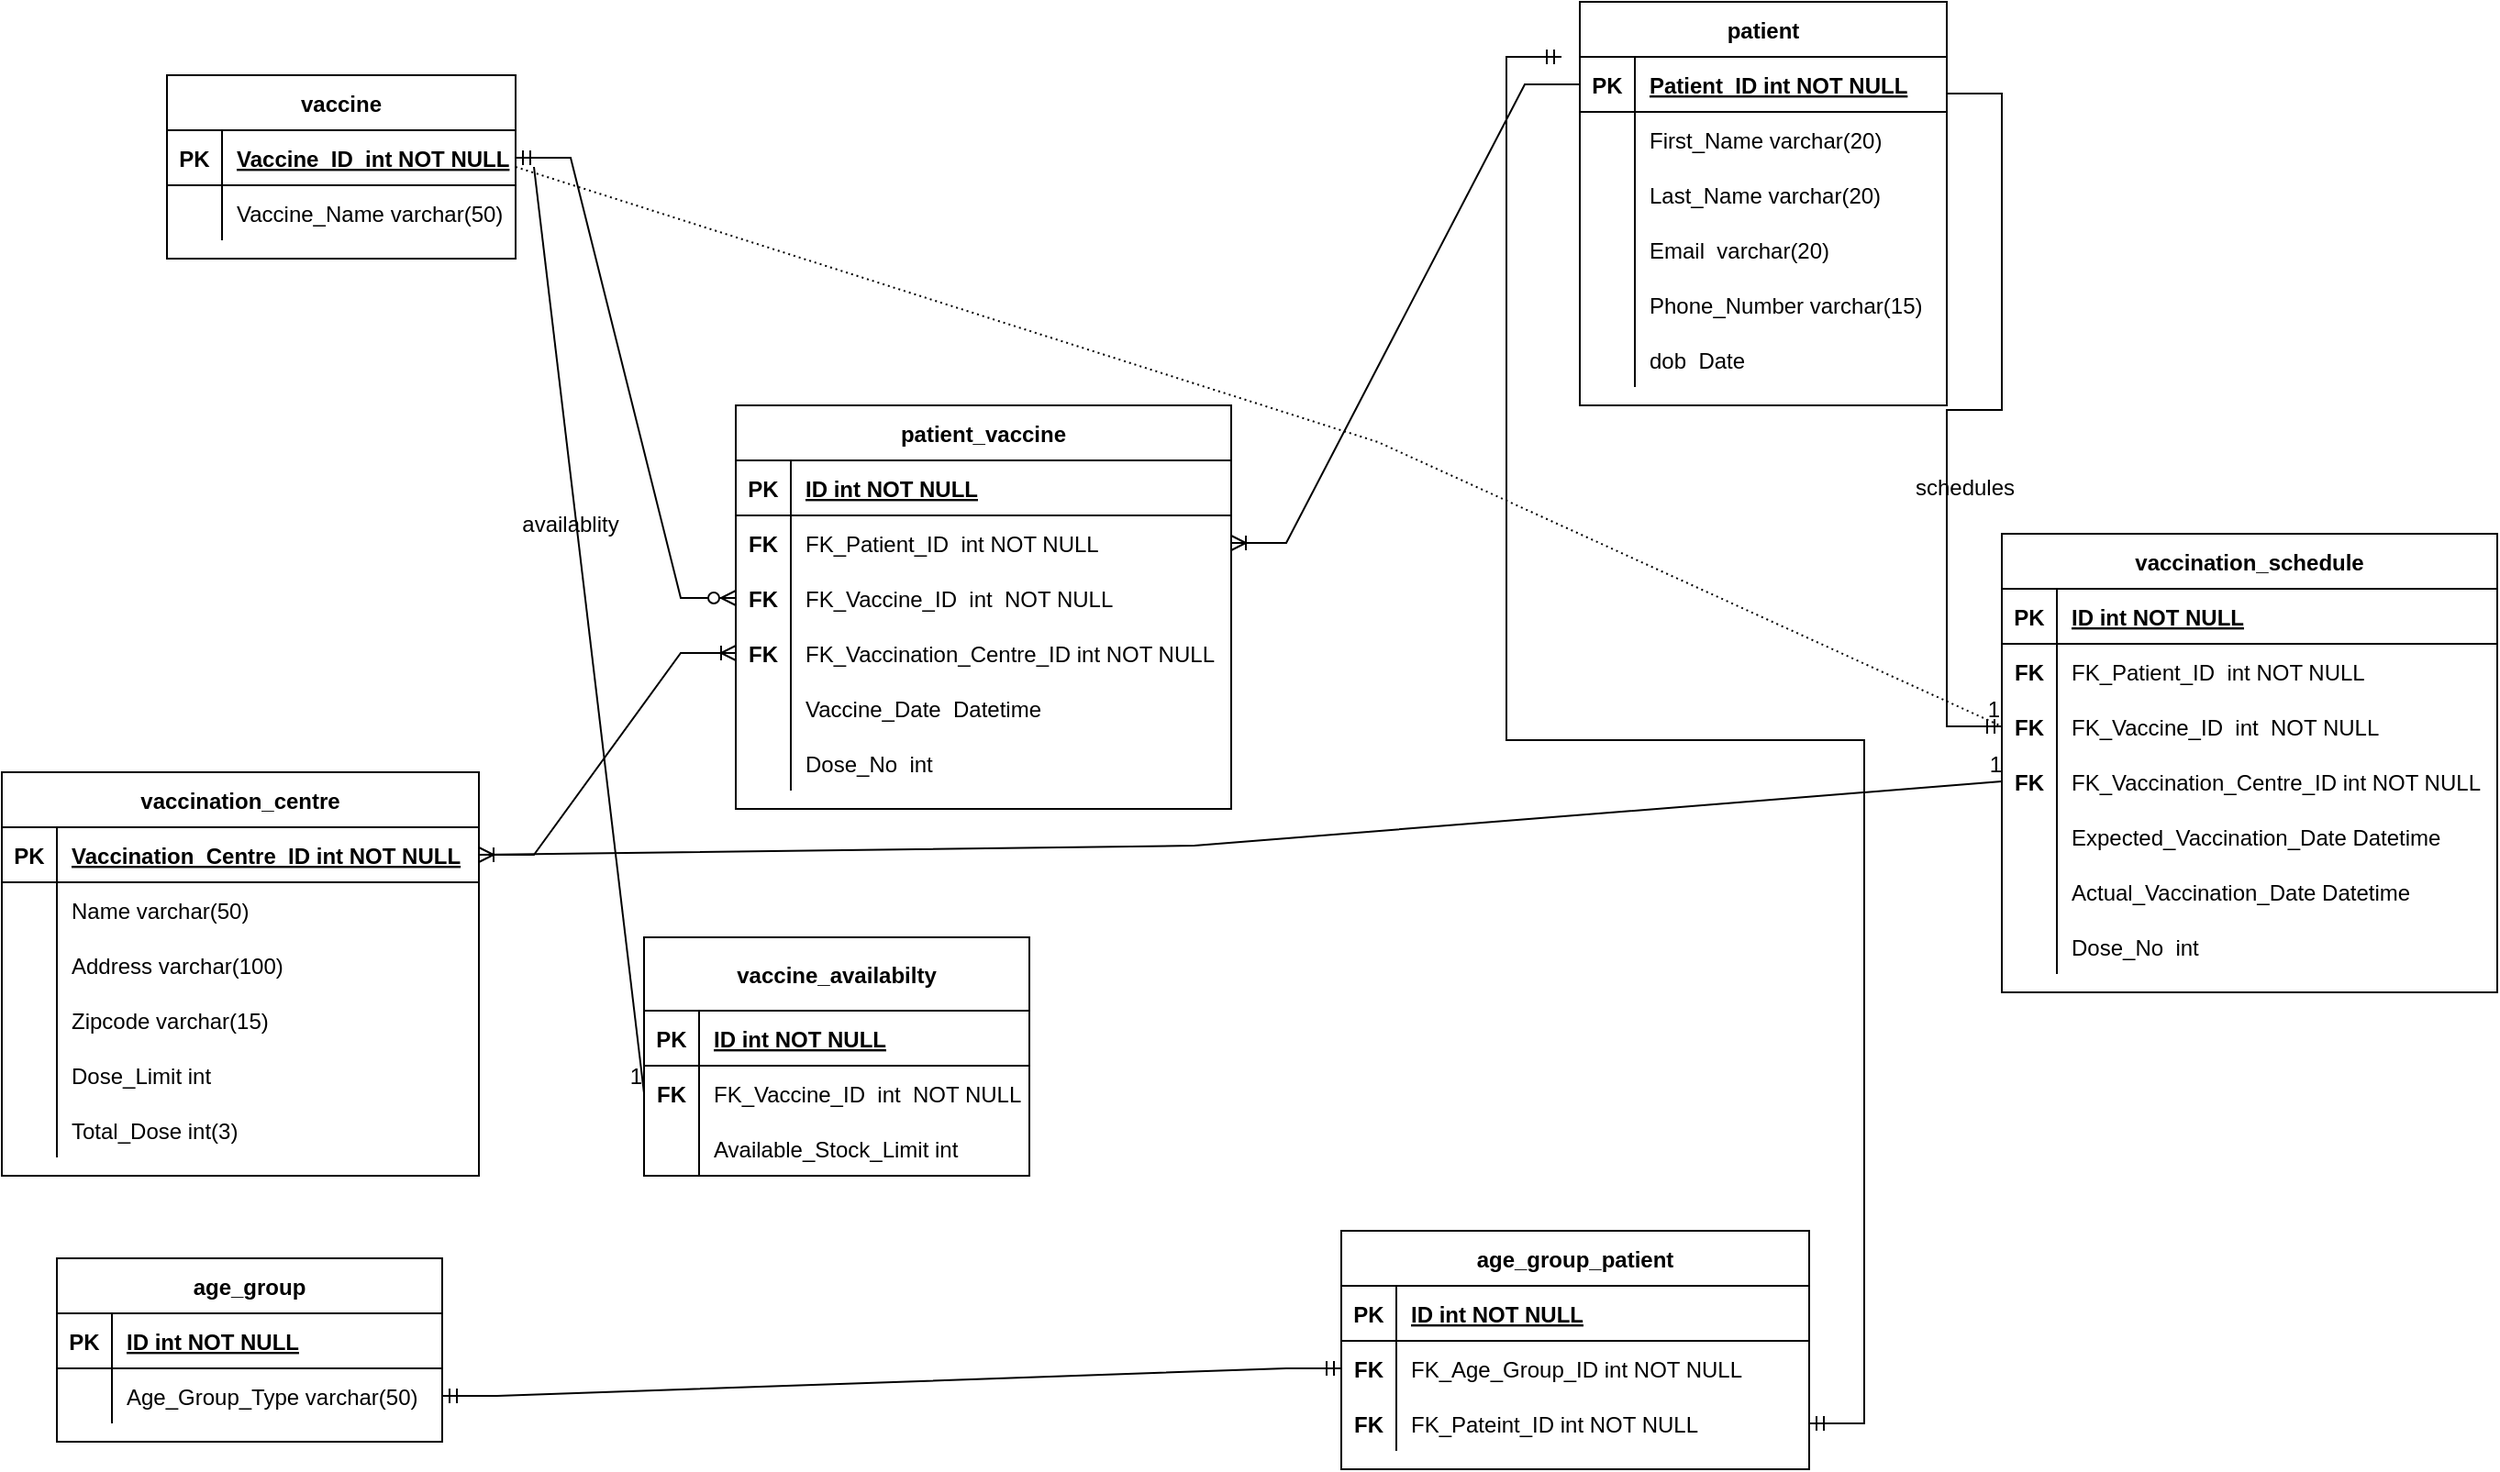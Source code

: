 <mxfile version="20.5.1" type="device"><diagram id="UcqW_hO5rDv-g54D6mHu" name="Page-1"><mxGraphModel dx="1483" dy="781" grid="1" gridSize="10" guides="1" tooltips="1" connect="1" arrows="1" fold="1" page="1" pageScale="1" pageWidth="1169" pageHeight="1654" math="0" shadow="0"><root><mxCell id="0"/><mxCell id="1" parent="0"/><mxCell id="PX5-uzTP2sPcIAyxGzUu-1" value="vaccine" style="shape=table;startSize=30;container=1;collapsible=1;childLayout=tableLayout;fixedRows=1;rowLines=0;fontStyle=1;align=center;resizeLast=1;" parent="1" vertex="1"><mxGeometry x="100" y="40" width="190" height="100" as="geometry"/></mxCell><mxCell id="PX5-uzTP2sPcIAyxGzUu-2" value="" style="shape=tableRow;horizontal=0;startSize=0;swimlaneHead=0;swimlaneBody=0;fillColor=none;collapsible=0;dropTarget=0;points=[[0,0.5],[1,0.5]];portConstraint=eastwest;top=0;left=0;right=0;bottom=1;" parent="PX5-uzTP2sPcIAyxGzUu-1" vertex="1"><mxGeometry y="30" width="190" height="30" as="geometry"/></mxCell><mxCell id="PX5-uzTP2sPcIAyxGzUu-3" value="PK" style="shape=partialRectangle;connectable=0;fillColor=none;top=0;left=0;bottom=0;right=0;fontStyle=1;overflow=hidden;" parent="PX5-uzTP2sPcIAyxGzUu-2" vertex="1"><mxGeometry width="30" height="30" as="geometry"><mxRectangle width="30" height="30" as="alternateBounds"/></mxGeometry></mxCell><mxCell id="PX5-uzTP2sPcIAyxGzUu-4" value="Vaccine_ID  int NOT NULL" style="shape=partialRectangle;connectable=0;fillColor=none;top=0;left=0;bottom=0;right=0;align=left;spacingLeft=6;fontStyle=5;overflow=hidden;" parent="PX5-uzTP2sPcIAyxGzUu-2" vertex="1"><mxGeometry x="30" width="160" height="30" as="geometry"><mxRectangle width="160" height="30" as="alternateBounds"/></mxGeometry></mxCell><mxCell id="PX5-uzTP2sPcIAyxGzUu-5" value="" style="shape=tableRow;horizontal=0;startSize=0;swimlaneHead=0;swimlaneBody=0;fillColor=none;collapsible=0;dropTarget=0;points=[[0,0.5],[1,0.5]];portConstraint=eastwest;top=0;left=0;right=0;bottom=0;" parent="PX5-uzTP2sPcIAyxGzUu-1" vertex="1"><mxGeometry y="60" width="190" height="30" as="geometry"/></mxCell><mxCell id="PX5-uzTP2sPcIAyxGzUu-6" value="" style="shape=partialRectangle;connectable=0;fillColor=none;top=0;left=0;bottom=0;right=0;editable=1;overflow=hidden;" parent="PX5-uzTP2sPcIAyxGzUu-5" vertex="1"><mxGeometry width="30" height="30" as="geometry"><mxRectangle width="30" height="30" as="alternateBounds"/></mxGeometry></mxCell><mxCell id="PX5-uzTP2sPcIAyxGzUu-7" value="Vaccine_Name varchar(50)" style="shape=partialRectangle;connectable=0;fillColor=none;top=0;left=0;bottom=0;right=0;align=left;spacingLeft=6;overflow=hidden;" parent="PX5-uzTP2sPcIAyxGzUu-5" vertex="1"><mxGeometry x="30" width="160" height="30" as="geometry"><mxRectangle width="160" height="30" as="alternateBounds"/></mxGeometry></mxCell><mxCell id="PX5-uzTP2sPcIAyxGzUu-14" value="patient" style="shape=table;startSize=30;container=1;collapsible=1;childLayout=tableLayout;fixedRows=1;rowLines=0;fontStyle=1;align=center;resizeLast=1;" parent="1" vertex="1"><mxGeometry x="870" width="200" height="220" as="geometry"/></mxCell><mxCell id="PX5-uzTP2sPcIAyxGzUu-15" value="" style="shape=tableRow;horizontal=0;startSize=0;swimlaneHead=0;swimlaneBody=0;fillColor=none;collapsible=0;dropTarget=0;points=[[0,0.5],[1,0.5]];portConstraint=eastwest;top=0;left=0;right=0;bottom=1;" parent="PX5-uzTP2sPcIAyxGzUu-14" vertex="1"><mxGeometry y="30" width="200" height="30" as="geometry"/></mxCell><mxCell id="PX5-uzTP2sPcIAyxGzUu-16" value="PK" style="shape=partialRectangle;connectable=0;fillColor=none;top=0;left=0;bottom=0;right=0;fontStyle=1;overflow=hidden;" parent="PX5-uzTP2sPcIAyxGzUu-15" vertex="1"><mxGeometry width="30" height="30" as="geometry"><mxRectangle width="30" height="30" as="alternateBounds"/></mxGeometry></mxCell><mxCell id="PX5-uzTP2sPcIAyxGzUu-17" value="Patient_ID int NOT NULL" style="shape=partialRectangle;connectable=0;fillColor=none;top=0;left=0;bottom=0;right=0;align=left;spacingLeft=6;fontStyle=5;overflow=hidden;" parent="PX5-uzTP2sPcIAyxGzUu-15" vertex="1"><mxGeometry x="30" width="170" height="30" as="geometry"><mxRectangle width="170" height="30" as="alternateBounds"/></mxGeometry></mxCell><mxCell id="PX5-uzTP2sPcIAyxGzUu-18" value="" style="shape=tableRow;horizontal=0;startSize=0;swimlaneHead=0;swimlaneBody=0;fillColor=none;collapsible=0;dropTarget=0;points=[[0,0.5],[1,0.5]];portConstraint=eastwest;top=0;left=0;right=0;bottom=0;" parent="PX5-uzTP2sPcIAyxGzUu-14" vertex="1"><mxGeometry y="60" width="200" height="30" as="geometry"/></mxCell><mxCell id="PX5-uzTP2sPcIAyxGzUu-19" value="" style="shape=partialRectangle;connectable=0;fillColor=none;top=0;left=0;bottom=0;right=0;editable=1;overflow=hidden;" parent="PX5-uzTP2sPcIAyxGzUu-18" vertex="1"><mxGeometry width="30" height="30" as="geometry"><mxRectangle width="30" height="30" as="alternateBounds"/></mxGeometry></mxCell><mxCell id="PX5-uzTP2sPcIAyxGzUu-20" value="First_Name varchar(20)" style="shape=partialRectangle;connectable=0;fillColor=none;top=0;left=0;bottom=0;right=0;align=left;spacingLeft=6;overflow=hidden;" parent="PX5-uzTP2sPcIAyxGzUu-18" vertex="1"><mxGeometry x="30" width="170" height="30" as="geometry"><mxRectangle width="170" height="30" as="alternateBounds"/></mxGeometry></mxCell><mxCell id="PX5-uzTP2sPcIAyxGzUu-21" value="" style="shape=tableRow;horizontal=0;startSize=0;swimlaneHead=0;swimlaneBody=0;fillColor=none;collapsible=0;dropTarget=0;points=[[0,0.5],[1,0.5]];portConstraint=eastwest;top=0;left=0;right=0;bottom=0;" parent="PX5-uzTP2sPcIAyxGzUu-14" vertex="1"><mxGeometry y="90" width="200" height="30" as="geometry"/></mxCell><mxCell id="PX5-uzTP2sPcIAyxGzUu-22" value="" style="shape=partialRectangle;connectable=0;fillColor=none;top=0;left=0;bottom=0;right=0;editable=1;overflow=hidden;" parent="PX5-uzTP2sPcIAyxGzUu-21" vertex="1"><mxGeometry width="30" height="30" as="geometry"><mxRectangle width="30" height="30" as="alternateBounds"/></mxGeometry></mxCell><mxCell id="PX5-uzTP2sPcIAyxGzUu-23" value="Last_Name varchar(20)" style="shape=partialRectangle;connectable=0;fillColor=none;top=0;left=0;bottom=0;right=0;align=left;spacingLeft=6;overflow=hidden;" parent="PX5-uzTP2sPcIAyxGzUu-21" vertex="1"><mxGeometry x="30" width="170" height="30" as="geometry"><mxRectangle width="170" height="30" as="alternateBounds"/></mxGeometry></mxCell><mxCell id="PX5-uzTP2sPcIAyxGzUu-24" value="" style="shape=tableRow;horizontal=0;startSize=0;swimlaneHead=0;swimlaneBody=0;fillColor=none;collapsible=0;dropTarget=0;points=[[0,0.5],[1,0.5]];portConstraint=eastwest;top=0;left=0;right=0;bottom=0;" parent="PX5-uzTP2sPcIAyxGzUu-14" vertex="1"><mxGeometry y="120" width="200" height="30" as="geometry"/></mxCell><mxCell id="PX5-uzTP2sPcIAyxGzUu-25" value="" style="shape=partialRectangle;connectable=0;fillColor=none;top=0;left=0;bottom=0;right=0;editable=1;overflow=hidden;" parent="PX5-uzTP2sPcIAyxGzUu-24" vertex="1"><mxGeometry width="30" height="30" as="geometry"><mxRectangle width="30" height="30" as="alternateBounds"/></mxGeometry></mxCell><mxCell id="PX5-uzTP2sPcIAyxGzUu-26" value="Email  varchar(20)" style="shape=partialRectangle;connectable=0;fillColor=none;top=0;left=0;bottom=0;right=0;align=left;spacingLeft=6;overflow=hidden;" parent="PX5-uzTP2sPcIAyxGzUu-24" vertex="1"><mxGeometry x="30" width="170" height="30" as="geometry"><mxRectangle width="170" height="30" as="alternateBounds"/></mxGeometry></mxCell><mxCell id="PX5-uzTP2sPcIAyxGzUu-30" style="shape=tableRow;horizontal=0;startSize=0;swimlaneHead=0;swimlaneBody=0;fillColor=none;collapsible=0;dropTarget=0;points=[[0,0.5],[1,0.5]];portConstraint=eastwest;top=0;left=0;right=0;bottom=0;" parent="PX5-uzTP2sPcIAyxGzUu-14" vertex="1"><mxGeometry y="150" width="200" height="30" as="geometry"/></mxCell><mxCell id="PX5-uzTP2sPcIAyxGzUu-31" style="shape=partialRectangle;connectable=0;fillColor=none;top=0;left=0;bottom=0;right=0;editable=1;overflow=hidden;" parent="PX5-uzTP2sPcIAyxGzUu-30" vertex="1"><mxGeometry width="30" height="30" as="geometry"><mxRectangle width="30" height="30" as="alternateBounds"/></mxGeometry></mxCell><mxCell id="PX5-uzTP2sPcIAyxGzUu-32" value="Phone_Number varchar(15)" style="shape=partialRectangle;connectable=0;fillColor=none;top=0;left=0;bottom=0;right=0;align=left;spacingLeft=6;overflow=hidden;" parent="PX5-uzTP2sPcIAyxGzUu-30" vertex="1"><mxGeometry x="30" width="170" height="30" as="geometry"><mxRectangle width="170" height="30" as="alternateBounds"/></mxGeometry></mxCell><mxCell id="PX5-uzTP2sPcIAyxGzUu-27" style="shape=tableRow;horizontal=0;startSize=0;swimlaneHead=0;swimlaneBody=0;fillColor=none;collapsible=0;dropTarget=0;points=[[0,0.5],[1,0.5]];portConstraint=eastwest;top=0;left=0;right=0;bottom=0;" parent="PX5-uzTP2sPcIAyxGzUu-14" vertex="1"><mxGeometry y="180" width="200" height="30" as="geometry"/></mxCell><mxCell id="PX5-uzTP2sPcIAyxGzUu-28" style="shape=partialRectangle;connectable=0;fillColor=none;top=0;left=0;bottom=0;right=0;editable=1;overflow=hidden;" parent="PX5-uzTP2sPcIAyxGzUu-27" vertex="1"><mxGeometry width="30" height="30" as="geometry"><mxRectangle width="30" height="30" as="alternateBounds"/></mxGeometry></mxCell><mxCell id="PX5-uzTP2sPcIAyxGzUu-29" value="dob  Date" style="shape=partialRectangle;connectable=0;fillColor=none;top=0;left=0;bottom=0;right=0;align=left;spacingLeft=6;overflow=hidden;" parent="PX5-uzTP2sPcIAyxGzUu-27" vertex="1"><mxGeometry x="30" width="170" height="30" as="geometry"><mxRectangle width="170" height="30" as="alternateBounds"/></mxGeometry></mxCell><mxCell id="PX5-uzTP2sPcIAyxGzUu-33" value="patient_vaccine" style="shape=table;startSize=30;container=1;collapsible=1;childLayout=tableLayout;fixedRows=1;rowLines=0;fontStyle=1;align=center;resizeLast=1;" parent="1" vertex="1"><mxGeometry x="410" y="220" width="270" height="220" as="geometry"/></mxCell><mxCell id="PX5-uzTP2sPcIAyxGzUu-34" value="" style="shape=tableRow;horizontal=0;startSize=0;swimlaneHead=0;swimlaneBody=0;fillColor=none;collapsible=0;dropTarget=0;points=[[0,0.5],[1,0.5]];portConstraint=eastwest;top=0;left=0;right=0;bottom=1;" parent="PX5-uzTP2sPcIAyxGzUu-33" vertex="1"><mxGeometry y="30" width="270" height="30" as="geometry"/></mxCell><mxCell id="PX5-uzTP2sPcIAyxGzUu-35" value="PK" style="shape=partialRectangle;connectable=0;fillColor=none;top=0;left=0;bottom=0;right=0;fontStyle=1;overflow=hidden;" parent="PX5-uzTP2sPcIAyxGzUu-34" vertex="1"><mxGeometry width="30" height="30" as="geometry"><mxRectangle width="30" height="30" as="alternateBounds"/></mxGeometry></mxCell><mxCell id="PX5-uzTP2sPcIAyxGzUu-36" value="ID int NOT NULL" style="shape=partialRectangle;connectable=0;fillColor=none;top=0;left=0;bottom=0;right=0;align=left;spacingLeft=6;fontStyle=5;overflow=hidden;" parent="PX5-uzTP2sPcIAyxGzUu-34" vertex="1"><mxGeometry x="30" width="240" height="30" as="geometry"><mxRectangle width="240" height="30" as="alternateBounds"/></mxGeometry></mxCell><mxCell id="PX5-uzTP2sPcIAyxGzUu-37" value="" style="shape=tableRow;horizontal=0;startSize=0;swimlaneHead=0;swimlaneBody=0;fillColor=none;collapsible=0;dropTarget=0;points=[[0,0.5],[1,0.5]];portConstraint=eastwest;top=0;left=0;right=0;bottom=0;" parent="PX5-uzTP2sPcIAyxGzUu-33" vertex="1"><mxGeometry y="60" width="270" height="30" as="geometry"/></mxCell><mxCell id="PX5-uzTP2sPcIAyxGzUu-38" value="FK" style="shape=partialRectangle;connectable=0;fillColor=none;top=0;left=0;bottom=0;right=0;editable=1;overflow=hidden;fontStyle=1" parent="PX5-uzTP2sPcIAyxGzUu-37" vertex="1"><mxGeometry width="30" height="30" as="geometry"><mxRectangle width="30" height="30" as="alternateBounds"/></mxGeometry></mxCell><mxCell id="PX5-uzTP2sPcIAyxGzUu-39" value="FK_Patient_ID  int NOT NULL" style="shape=partialRectangle;connectable=0;fillColor=none;top=0;left=0;bottom=0;right=0;align=left;spacingLeft=6;overflow=hidden;" parent="PX5-uzTP2sPcIAyxGzUu-37" vertex="1"><mxGeometry x="30" width="240" height="30" as="geometry"><mxRectangle width="240" height="30" as="alternateBounds"/></mxGeometry></mxCell><mxCell id="PX5-uzTP2sPcIAyxGzUu-40" value="" style="shape=tableRow;horizontal=0;startSize=0;swimlaneHead=0;swimlaneBody=0;fillColor=none;collapsible=0;dropTarget=0;points=[[0,0.5],[1,0.5]];portConstraint=eastwest;top=0;left=0;right=0;bottom=0;" parent="PX5-uzTP2sPcIAyxGzUu-33" vertex="1"><mxGeometry y="90" width="270" height="30" as="geometry"/></mxCell><mxCell id="PX5-uzTP2sPcIAyxGzUu-41" value="FK" style="shape=partialRectangle;connectable=0;fillColor=none;top=0;left=0;bottom=0;right=0;editable=1;overflow=hidden;fontStyle=1" parent="PX5-uzTP2sPcIAyxGzUu-40" vertex="1"><mxGeometry width="30" height="30" as="geometry"><mxRectangle width="30" height="30" as="alternateBounds"/></mxGeometry></mxCell><mxCell id="PX5-uzTP2sPcIAyxGzUu-42" value="FK_Vaccine_ID  int  NOT NULL" style="shape=partialRectangle;connectable=0;fillColor=none;top=0;left=0;bottom=0;right=0;align=left;spacingLeft=6;overflow=hidden;" parent="PX5-uzTP2sPcIAyxGzUu-40" vertex="1"><mxGeometry x="30" width="240" height="30" as="geometry"><mxRectangle width="240" height="30" as="alternateBounds"/></mxGeometry></mxCell><mxCell id="PX5-uzTP2sPcIAyxGzUu-46" style="shape=tableRow;horizontal=0;startSize=0;swimlaneHead=0;swimlaneBody=0;fillColor=none;collapsible=0;dropTarget=0;points=[[0,0.5],[1,0.5]];portConstraint=eastwest;top=0;left=0;right=0;bottom=0;" parent="PX5-uzTP2sPcIAyxGzUu-33" vertex="1"><mxGeometry y="120" width="270" height="30" as="geometry"/></mxCell><mxCell id="PX5-uzTP2sPcIAyxGzUu-47" value="FK" style="shape=partialRectangle;connectable=0;fillColor=none;top=0;left=0;bottom=0;right=0;editable=1;overflow=hidden;fontStyle=1" parent="PX5-uzTP2sPcIAyxGzUu-46" vertex="1"><mxGeometry width="30" height="30" as="geometry"><mxRectangle width="30" height="30" as="alternateBounds"/></mxGeometry></mxCell><mxCell id="PX5-uzTP2sPcIAyxGzUu-48" value="FK_Vaccination_Centre_ID int NOT NULL" style="shape=partialRectangle;connectable=0;fillColor=none;top=0;left=0;bottom=0;right=0;align=left;spacingLeft=6;overflow=hidden;" parent="PX5-uzTP2sPcIAyxGzUu-46" vertex="1"><mxGeometry x="30" width="240" height="30" as="geometry"><mxRectangle width="240" height="30" as="alternateBounds"/></mxGeometry></mxCell><mxCell id="PX5-uzTP2sPcIAyxGzUu-43" value="" style="shape=tableRow;horizontal=0;startSize=0;swimlaneHead=0;swimlaneBody=0;fillColor=none;collapsible=0;dropTarget=0;points=[[0,0.5],[1,0.5]];portConstraint=eastwest;top=0;left=0;right=0;bottom=0;" parent="PX5-uzTP2sPcIAyxGzUu-33" vertex="1"><mxGeometry y="150" width="270" height="30" as="geometry"/></mxCell><mxCell id="PX5-uzTP2sPcIAyxGzUu-44" value="" style="shape=partialRectangle;connectable=0;fillColor=none;top=0;left=0;bottom=0;right=0;editable=1;overflow=hidden;" parent="PX5-uzTP2sPcIAyxGzUu-43" vertex="1"><mxGeometry width="30" height="30" as="geometry"><mxRectangle width="30" height="30" as="alternateBounds"/></mxGeometry></mxCell><mxCell id="PX5-uzTP2sPcIAyxGzUu-45" value="Vaccine_Date  Datetime" style="shape=partialRectangle;connectable=0;fillColor=none;top=0;left=0;bottom=0;right=0;align=left;spacingLeft=6;overflow=hidden;" parent="PX5-uzTP2sPcIAyxGzUu-43" vertex="1"><mxGeometry x="30" width="240" height="30" as="geometry"><mxRectangle width="240" height="30" as="alternateBounds"/></mxGeometry></mxCell><mxCell id="PX5-uzTP2sPcIAyxGzUu-49" style="shape=tableRow;horizontal=0;startSize=0;swimlaneHead=0;swimlaneBody=0;fillColor=none;collapsible=0;dropTarget=0;points=[[0,0.5],[1,0.5]];portConstraint=eastwest;top=0;left=0;right=0;bottom=0;" parent="PX5-uzTP2sPcIAyxGzUu-33" vertex="1"><mxGeometry y="180" width="270" height="30" as="geometry"/></mxCell><mxCell id="PX5-uzTP2sPcIAyxGzUu-50" style="shape=partialRectangle;connectable=0;fillColor=none;top=0;left=0;bottom=0;right=0;editable=1;overflow=hidden;" parent="PX5-uzTP2sPcIAyxGzUu-49" vertex="1"><mxGeometry width="30" height="30" as="geometry"><mxRectangle width="30" height="30" as="alternateBounds"/></mxGeometry></mxCell><mxCell id="PX5-uzTP2sPcIAyxGzUu-51" value="Dose_No  int" style="shape=partialRectangle;connectable=0;fillColor=none;top=0;left=0;bottom=0;right=0;align=left;spacingLeft=6;overflow=hidden;" parent="PX5-uzTP2sPcIAyxGzUu-49" vertex="1"><mxGeometry x="30" width="240" height="30" as="geometry"><mxRectangle width="240" height="30" as="alternateBounds"/></mxGeometry></mxCell><mxCell id="PX5-uzTP2sPcIAyxGzUu-52" value="vaccination_schedule" style="shape=table;startSize=30;container=1;collapsible=1;childLayout=tableLayout;fixedRows=1;rowLines=0;fontStyle=1;align=center;resizeLast=1;" parent="1" vertex="1"><mxGeometry x="1100" y="290" width="270" height="250" as="geometry"/></mxCell><mxCell id="PX5-uzTP2sPcIAyxGzUu-53" value="" style="shape=tableRow;horizontal=0;startSize=0;swimlaneHead=0;swimlaneBody=0;fillColor=none;collapsible=0;dropTarget=0;points=[[0,0.5],[1,0.5]];portConstraint=eastwest;top=0;left=0;right=0;bottom=1;" parent="PX5-uzTP2sPcIAyxGzUu-52" vertex="1"><mxGeometry y="30" width="270" height="30" as="geometry"/></mxCell><mxCell id="PX5-uzTP2sPcIAyxGzUu-54" value="PK" style="shape=partialRectangle;connectable=0;fillColor=none;top=0;left=0;bottom=0;right=0;fontStyle=1;overflow=hidden;" parent="PX5-uzTP2sPcIAyxGzUu-53" vertex="1"><mxGeometry width="30" height="30" as="geometry"><mxRectangle width="30" height="30" as="alternateBounds"/></mxGeometry></mxCell><mxCell id="PX5-uzTP2sPcIAyxGzUu-55" value="ID int NOT NULL" style="shape=partialRectangle;connectable=0;fillColor=none;top=0;left=0;bottom=0;right=0;align=left;spacingLeft=6;fontStyle=5;overflow=hidden;" parent="PX5-uzTP2sPcIAyxGzUu-53" vertex="1"><mxGeometry x="30" width="240" height="30" as="geometry"><mxRectangle width="240" height="30" as="alternateBounds"/></mxGeometry></mxCell><mxCell id="PX5-uzTP2sPcIAyxGzUu-56" value="" style="shape=tableRow;horizontal=0;startSize=0;swimlaneHead=0;swimlaneBody=0;fillColor=none;collapsible=0;dropTarget=0;points=[[0,0.5],[1,0.5]];portConstraint=eastwest;top=0;left=0;right=0;bottom=0;" parent="PX5-uzTP2sPcIAyxGzUu-52" vertex="1"><mxGeometry y="60" width="270" height="30" as="geometry"/></mxCell><mxCell id="PX5-uzTP2sPcIAyxGzUu-57" value="FK" style="shape=partialRectangle;connectable=0;fillColor=none;top=0;left=0;bottom=0;right=0;editable=1;overflow=hidden;fontStyle=1" parent="PX5-uzTP2sPcIAyxGzUu-56" vertex="1"><mxGeometry width="30" height="30" as="geometry"><mxRectangle width="30" height="30" as="alternateBounds"/></mxGeometry></mxCell><mxCell id="PX5-uzTP2sPcIAyxGzUu-58" value="FK_Patient_ID  int NOT NULL" style="shape=partialRectangle;connectable=0;fillColor=none;top=0;left=0;bottom=0;right=0;align=left;spacingLeft=6;overflow=hidden;" parent="PX5-uzTP2sPcIAyxGzUu-56" vertex="1"><mxGeometry x="30" width="240" height="30" as="geometry"><mxRectangle width="240" height="30" as="alternateBounds"/></mxGeometry></mxCell><mxCell id="PX5-uzTP2sPcIAyxGzUu-59" value="" style="shape=tableRow;horizontal=0;startSize=0;swimlaneHead=0;swimlaneBody=0;fillColor=none;collapsible=0;dropTarget=0;points=[[0,0.5],[1,0.5]];portConstraint=eastwest;top=0;left=0;right=0;bottom=0;" parent="PX5-uzTP2sPcIAyxGzUu-52" vertex="1"><mxGeometry y="90" width="270" height="30" as="geometry"/></mxCell><mxCell id="PX5-uzTP2sPcIAyxGzUu-60" value="FK" style="shape=partialRectangle;connectable=0;fillColor=none;top=0;left=0;bottom=0;right=0;editable=1;overflow=hidden;fontStyle=1" parent="PX5-uzTP2sPcIAyxGzUu-59" vertex="1"><mxGeometry width="30" height="30" as="geometry"><mxRectangle width="30" height="30" as="alternateBounds"/></mxGeometry></mxCell><mxCell id="PX5-uzTP2sPcIAyxGzUu-61" value="FK_Vaccine_ID  int  NOT NULL" style="shape=partialRectangle;connectable=0;fillColor=none;top=0;left=0;bottom=0;right=0;align=left;spacingLeft=6;overflow=hidden;" parent="PX5-uzTP2sPcIAyxGzUu-59" vertex="1"><mxGeometry x="30" width="240" height="30" as="geometry"><mxRectangle width="240" height="30" as="alternateBounds"/></mxGeometry></mxCell><mxCell id="PX5-uzTP2sPcIAyxGzUu-71" style="shape=tableRow;horizontal=0;startSize=0;swimlaneHead=0;swimlaneBody=0;fillColor=none;collapsible=0;dropTarget=0;points=[[0,0.5],[1,0.5]];portConstraint=eastwest;top=0;left=0;right=0;bottom=0;" parent="PX5-uzTP2sPcIAyxGzUu-52" vertex="1"><mxGeometry y="120" width="270" height="30" as="geometry"/></mxCell><mxCell id="PX5-uzTP2sPcIAyxGzUu-72" value="FK" style="shape=partialRectangle;connectable=0;fillColor=none;top=0;left=0;bottom=0;right=0;editable=1;overflow=hidden;fontStyle=1" parent="PX5-uzTP2sPcIAyxGzUu-71" vertex="1"><mxGeometry width="30" height="30" as="geometry"><mxRectangle width="30" height="30" as="alternateBounds"/></mxGeometry></mxCell><mxCell id="PX5-uzTP2sPcIAyxGzUu-73" value="FK_Vaccination_Centre_ID int NOT NULL" style="shape=partialRectangle;connectable=0;fillColor=none;top=0;left=0;bottom=0;right=0;align=left;spacingLeft=6;overflow=hidden;" parent="PX5-uzTP2sPcIAyxGzUu-71" vertex="1"><mxGeometry x="30" width="240" height="30" as="geometry"><mxRectangle width="240" height="30" as="alternateBounds"/></mxGeometry></mxCell><mxCell id="PX5-uzTP2sPcIAyxGzUu-62" value="" style="shape=tableRow;horizontal=0;startSize=0;swimlaneHead=0;swimlaneBody=0;fillColor=none;collapsible=0;dropTarget=0;points=[[0,0.5],[1,0.5]];portConstraint=eastwest;top=0;left=0;right=0;bottom=0;" parent="PX5-uzTP2sPcIAyxGzUu-52" vertex="1"><mxGeometry y="150" width="270" height="30" as="geometry"/></mxCell><mxCell id="PX5-uzTP2sPcIAyxGzUu-63" value="" style="shape=partialRectangle;connectable=0;fillColor=none;top=0;left=0;bottom=0;right=0;editable=1;overflow=hidden;" parent="PX5-uzTP2sPcIAyxGzUu-62" vertex="1"><mxGeometry width="30" height="30" as="geometry"><mxRectangle width="30" height="30" as="alternateBounds"/></mxGeometry></mxCell><mxCell id="PX5-uzTP2sPcIAyxGzUu-64" value="Expected_Vaccination_Date Datetime" style="shape=partialRectangle;connectable=0;fillColor=none;top=0;left=0;bottom=0;right=0;align=left;spacingLeft=6;overflow=hidden;" parent="PX5-uzTP2sPcIAyxGzUu-62" vertex="1"><mxGeometry x="30" width="240" height="30" as="geometry"><mxRectangle width="240" height="30" as="alternateBounds"/></mxGeometry></mxCell><mxCell id="PX5-uzTP2sPcIAyxGzUu-65" style="shape=tableRow;horizontal=0;startSize=0;swimlaneHead=0;swimlaneBody=0;fillColor=none;collapsible=0;dropTarget=0;points=[[0,0.5],[1,0.5]];portConstraint=eastwest;top=0;left=0;right=0;bottom=0;" parent="PX5-uzTP2sPcIAyxGzUu-52" vertex="1"><mxGeometry y="180" width="270" height="30" as="geometry"/></mxCell><mxCell id="PX5-uzTP2sPcIAyxGzUu-66" style="shape=partialRectangle;connectable=0;fillColor=none;top=0;left=0;bottom=0;right=0;editable=1;overflow=hidden;" parent="PX5-uzTP2sPcIAyxGzUu-65" vertex="1"><mxGeometry width="30" height="30" as="geometry"><mxRectangle width="30" height="30" as="alternateBounds"/></mxGeometry></mxCell><mxCell id="PX5-uzTP2sPcIAyxGzUu-67" value="Actual_Vaccination_Date Datetime" style="shape=partialRectangle;connectable=0;fillColor=none;top=0;left=0;bottom=0;right=0;align=left;spacingLeft=6;overflow=hidden;" parent="PX5-uzTP2sPcIAyxGzUu-65" vertex="1"><mxGeometry x="30" width="240" height="30" as="geometry"><mxRectangle width="240" height="30" as="alternateBounds"/></mxGeometry></mxCell><mxCell id="PX5-uzTP2sPcIAyxGzUu-68" style="shape=tableRow;horizontal=0;startSize=0;swimlaneHead=0;swimlaneBody=0;fillColor=none;collapsible=0;dropTarget=0;points=[[0,0.5],[1,0.5]];portConstraint=eastwest;top=0;left=0;right=0;bottom=0;" parent="PX5-uzTP2sPcIAyxGzUu-52" vertex="1"><mxGeometry y="210" width="270" height="30" as="geometry"/></mxCell><mxCell id="PX5-uzTP2sPcIAyxGzUu-69" style="shape=partialRectangle;connectable=0;fillColor=none;top=0;left=0;bottom=0;right=0;editable=1;overflow=hidden;" parent="PX5-uzTP2sPcIAyxGzUu-68" vertex="1"><mxGeometry width="30" height="30" as="geometry"><mxRectangle width="30" height="30" as="alternateBounds"/></mxGeometry></mxCell><mxCell id="PX5-uzTP2sPcIAyxGzUu-70" value="Dose_No  int" style="shape=partialRectangle;connectable=0;fillColor=none;top=0;left=0;bottom=0;right=0;align=left;spacingLeft=6;overflow=hidden;" parent="PX5-uzTP2sPcIAyxGzUu-68" vertex="1"><mxGeometry x="30" width="240" height="30" as="geometry"><mxRectangle width="240" height="30" as="alternateBounds"/></mxGeometry></mxCell><mxCell id="PX5-uzTP2sPcIAyxGzUu-74" value="vaccination_centre" style="shape=table;startSize=30;container=1;collapsible=1;childLayout=tableLayout;fixedRows=1;rowLines=0;fontStyle=1;align=center;resizeLast=1;" parent="1" vertex="1"><mxGeometry x="10" y="420" width="260" height="220" as="geometry"/></mxCell><mxCell id="PX5-uzTP2sPcIAyxGzUu-75" value="" style="shape=tableRow;horizontal=0;startSize=0;swimlaneHead=0;swimlaneBody=0;fillColor=none;collapsible=0;dropTarget=0;points=[[0,0.5],[1,0.5]];portConstraint=eastwest;top=0;left=0;right=0;bottom=1;" parent="PX5-uzTP2sPcIAyxGzUu-74" vertex="1"><mxGeometry y="30" width="260" height="30" as="geometry"/></mxCell><mxCell id="PX5-uzTP2sPcIAyxGzUu-76" value="PK" style="shape=partialRectangle;connectable=0;fillColor=none;top=0;left=0;bottom=0;right=0;fontStyle=1;overflow=hidden;" parent="PX5-uzTP2sPcIAyxGzUu-75" vertex="1"><mxGeometry width="30" height="30" as="geometry"><mxRectangle width="30" height="30" as="alternateBounds"/></mxGeometry></mxCell><mxCell id="PX5-uzTP2sPcIAyxGzUu-77" value="Vaccination_Centre_ID int NOT NULL" style="shape=partialRectangle;connectable=0;fillColor=none;top=0;left=0;bottom=0;right=0;align=left;spacingLeft=6;fontStyle=5;overflow=hidden;" parent="PX5-uzTP2sPcIAyxGzUu-75" vertex="1"><mxGeometry x="30" width="230" height="30" as="geometry"><mxRectangle width="230" height="30" as="alternateBounds"/></mxGeometry></mxCell><mxCell id="PX5-uzTP2sPcIAyxGzUu-78" value="" style="shape=tableRow;horizontal=0;startSize=0;swimlaneHead=0;swimlaneBody=0;fillColor=none;collapsible=0;dropTarget=0;points=[[0,0.5],[1,0.5]];portConstraint=eastwest;top=0;left=0;right=0;bottom=0;" parent="PX5-uzTP2sPcIAyxGzUu-74" vertex="1"><mxGeometry y="60" width="260" height="30" as="geometry"/></mxCell><mxCell id="PX5-uzTP2sPcIAyxGzUu-79" value="" style="shape=partialRectangle;connectable=0;fillColor=none;top=0;left=0;bottom=0;right=0;editable=1;overflow=hidden;" parent="PX5-uzTP2sPcIAyxGzUu-78" vertex="1"><mxGeometry width="30" height="30" as="geometry"><mxRectangle width="30" height="30" as="alternateBounds"/></mxGeometry></mxCell><mxCell id="PX5-uzTP2sPcIAyxGzUu-80" value="Name varchar(50)" style="shape=partialRectangle;connectable=0;fillColor=none;top=0;left=0;bottom=0;right=0;align=left;spacingLeft=6;overflow=hidden;" parent="PX5-uzTP2sPcIAyxGzUu-78" vertex="1"><mxGeometry x="30" width="230" height="30" as="geometry"><mxRectangle width="230" height="30" as="alternateBounds"/></mxGeometry></mxCell><mxCell id="PX5-uzTP2sPcIAyxGzUu-81" value="" style="shape=tableRow;horizontal=0;startSize=0;swimlaneHead=0;swimlaneBody=0;fillColor=none;collapsible=0;dropTarget=0;points=[[0,0.5],[1,0.5]];portConstraint=eastwest;top=0;left=0;right=0;bottom=0;" parent="PX5-uzTP2sPcIAyxGzUu-74" vertex="1"><mxGeometry y="90" width="260" height="30" as="geometry"/></mxCell><mxCell id="PX5-uzTP2sPcIAyxGzUu-82" value="" style="shape=partialRectangle;connectable=0;fillColor=none;top=0;left=0;bottom=0;right=0;editable=1;overflow=hidden;" parent="PX5-uzTP2sPcIAyxGzUu-81" vertex="1"><mxGeometry width="30" height="30" as="geometry"><mxRectangle width="30" height="30" as="alternateBounds"/></mxGeometry></mxCell><mxCell id="PX5-uzTP2sPcIAyxGzUu-83" value="Address varchar(100)" style="shape=partialRectangle;connectable=0;fillColor=none;top=0;left=0;bottom=0;right=0;align=left;spacingLeft=6;overflow=hidden;" parent="PX5-uzTP2sPcIAyxGzUu-81" vertex="1"><mxGeometry x="30" width="230" height="30" as="geometry"><mxRectangle width="230" height="30" as="alternateBounds"/></mxGeometry></mxCell><mxCell id="PX5-uzTP2sPcIAyxGzUu-84" value="" style="shape=tableRow;horizontal=0;startSize=0;swimlaneHead=0;swimlaneBody=0;fillColor=none;collapsible=0;dropTarget=0;points=[[0,0.5],[1,0.5]];portConstraint=eastwest;top=0;left=0;right=0;bottom=0;" parent="PX5-uzTP2sPcIAyxGzUu-74" vertex="1"><mxGeometry y="120" width="260" height="30" as="geometry"/></mxCell><mxCell id="PX5-uzTP2sPcIAyxGzUu-85" value="" style="shape=partialRectangle;connectable=0;fillColor=none;top=0;left=0;bottom=0;right=0;editable=1;overflow=hidden;" parent="PX5-uzTP2sPcIAyxGzUu-84" vertex="1"><mxGeometry width="30" height="30" as="geometry"><mxRectangle width="30" height="30" as="alternateBounds"/></mxGeometry></mxCell><mxCell id="PX5-uzTP2sPcIAyxGzUu-86" value="Zipcode varchar(15)" style="shape=partialRectangle;connectable=0;fillColor=none;top=0;left=0;bottom=0;right=0;align=left;spacingLeft=6;overflow=hidden;" parent="PX5-uzTP2sPcIAyxGzUu-84" vertex="1"><mxGeometry x="30" width="230" height="30" as="geometry"><mxRectangle width="230" height="30" as="alternateBounds"/></mxGeometry></mxCell><mxCell id="PX5-uzTP2sPcIAyxGzUu-87" style="shape=tableRow;horizontal=0;startSize=0;swimlaneHead=0;swimlaneBody=0;fillColor=none;collapsible=0;dropTarget=0;points=[[0,0.5],[1,0.5]];portConstraint=eastwest;top=0;left=0;right=0;bottom=0;" parent="PX5-uzTP2sPcIAyxGzUu-74" vertex="1"><mxGeometry y="150" width="260" height="30" as="geometry"/></mxCell><mxCell id="PX5-uzTP2sPcIAyxGzUu-88" style="shape=partialRectangle;connectable=0;fillColor=none;top=0;left=0;bottom=0;right=0;editable=1;overflow=hidden;" parent="PX5-uzTP2sPcIAyxGzUu-87" vertex="1"><mxGeometry width="30" height="30" as="geometry"><mxRectangle width="30" height="30" as="alternateBounds"/></mxGeometry></mxCell><mxCell id="PX5-uzTP2sPcIAyxGzUu-89" value="Dose_Limit int" style="shape=partialRectangle;connectable=0;fillColor=none;top=0;left=0;bottom=0;right=0;align=left;spacingLeft=6;overflow=hidden;" parent="PX5-uzTP2sPcIAyxGzUu-87" vertex="1"><mxGeometry x="30" width="230" height="30" as="geometry"><mxRectangle width="230" height="30" as="alternateBounds"/></mxGeometry></mxCell><mxCell id="PX5-uzTP2sPcIAyxGzUu-90" style="shape=tableRow;horizontal=0;startSize=0;swimlaneHead=0;swimlaneBody=0;fillColor=none;collapsible=0;dropTarget=0;points=[[0,0.5],[1,0.5]];portConstraint=eastwest;top=0;left=0;right=0;bottom=0;" parent="PX5-uzTP2sPcIAyxGzUu-74" vertex="1"><mxGeometry y="180" width="260" height="30" as="geometry"/></mxCell><mxCell id="PX5-uzTP2sPcIAyxGzUu-91" style="shape=partialRectangle;connectable=0;fillColor=none;top=0;left=0;bottom=0;right=0;editable=1;overflow=hidden;" parent="PX5-uzTP2sPcIAyxGzUu-90" vertex="1"><mxGeometry width="30" height="30" as="geometry"><mxRectangle width="30" height="30" as="alternateBounds"/></mxGeometry></mxCell><mxCell id="PX5-uzTP2sPcIAyxGzUu-92" value="Total_Dose int(3)" style="shape=partialRectangle;connectable=0;fillColor=none;top=0;left=0;bottom=0;right=0;align=left;spacingLeft=6;overflow=hidden;" parent="PX5-uzTP2sPcIAyxGzUu-90" vertex="1"><mxGeometry x="30" width="230" height="30" as="geometry"><mxRectangle width="230" height="30" as="alternateBounds"/></mxGeometry></mxCell><mxCell id="PX5-uzTP2sPcIAyxGzUu-93" value="vaccine_availabilty" style="shape=table;startSize=40;container=1;collapsible=1;childLayout=tableLayout;fixedRows=1;rowLines=0;fontStyle=1;align=center;resizeLast=1;" parent="1" vertex="1"><mxGeometry x="360" y="510" width="210" height="130.0" as="geometry"/></mxCell><mxCell id="PX5-uzTP2sPcIAyxGzUu-94" value="" style="shape=tableRow;horizontal=0;startSize=0;swimlaneHead=0;swimlaneBody=0;fillColor=none;collapsible=0;dropTarget=0;points=[[0,0.5],[1,0.5]];portConstraint=eastwest;top=0;left=0;right=0;bottom=1;" parent="PX5-uzTP2sPcIAyxGzUu-93" vertex="1"><mxGeometry y="40" width="210" height="30" as="geometry"/></mxCell><mxCell id="PX5-uzTP2sPcIAyxGzUu-95" value="PK" style="shape=partialRectangle;connectable=0;fillColor=none;top=0;left=0;bottom=0;right=0;fontStyle=1;overflow=hidden;" parent="PX5-uzTP2sPcIAyxGzUu-94" vertex="1"><mxGeometry width="30" height="30" as="geometry"><mxRectangle width="30" height="30" as="alternateBounds"/></mxGeometry></mxCell><mxCell id="PX5-uzTP2sPcIAyxGzUu-96" value="ID int NOT NULL" style="shape=partialRectangle;connectable=0;fillColor=none;top=0;left=0;bottom=0;right=0;align=left;spacingLeft=6;fontStyle=5;overflow=hidden;" parent="PX5-uzTP2sPcIAyxGzUu-94" vertex="1"><mxGeometry x="30" width="180" height="30" as="geometry"><mxRectangle width="180" height="30" as="alternateBounds"/></mxGeometry></mxCell><mxCell id="PX5-uzTP2sPcIAyxGzUu-97" value="" style="shape=tableRow;horizontal=0;startSize=0;swimlaneHead=0;swimlaneBody=0;fillColor=none;collapsible=0;dropTarget=0;points=[[0,0.5],[1,0.5]];portConstraint=eastwest;top=0;left=0;right=0;bottom=0;" parent="PX5-uzTP2sPcIAyxGzUu-93" vertex="1"><mxGeometry y="70" width="210" height="30" as="geometry"/></mxCell><mxCell id="PX5-uzTP2sPcIAyxGzUu-98" value="FK" style="shape=partialRectangle;connectable=0;fillColor=none;top=0;left=0;bottom=0;right=0;editable=1;overflow=hidden;fontStyle=1" parent="PX5-uzTP2sPcIAyxGzUu-97" vertex="1"><mxGeometry width="30" height="30" as="geometry"><mxRectangle width="30" height="30" as="alternateBounds"/></mxGeometry></mxCell><mxCell id="PX5-uzTP2sPcIAyxGzUu-99" value="FK_Vaccine_ID  int  NOT NULL" style="shape=partialRectangle;connectable=0;fillColor=none;top=0;left=0;bottom=0;right=0;align=left;spacingLeft=6;overflow=hidden;" parent="PX5-uzTP2sPcIAyxGzUu-97" vertex="1"><mxGeometry x="30" width="180" height="30" as="geometry"><mxRectangle width="180" height="30" as="alternateBounds"/></mxGeometry></mxCell><mxCell id="PX5-uzTP2sPcIAyxGzUu-100" value="" style="shape=tableRow;horizontal=0;startSize=0;swimlaneHead=0;swimlaneBody=0;fillColor=none;collapsible=0;dropTarget=0;points=[[0,0.5],[1,0.5]];portConstraint=eastwest;top=0;left=0;right=0;bottom=0;" parent="PX5-uzTP2sPcIAyxGzUu-93" vertex="1"><mxGeometry y="100" width="210" height="30" as="geometry"/></mxCell><mxCell id="PX5-uzTP2sPcIAyxGzUu-101" value="" style="shape=partialRectangle;connectable=0;fillColor=none;top=0;left=0;bottom=0;right=0;editable=1;overflow=hidden;" parent="PX5-uzTP2sPcIAyxGzUu-100" vertex="1"><mxGeometry width="30" height="30" as="geometry"><mxRectangle width="30" height="30" as="alternateBounds"/></mxGeometry></mxCell><mxCell id="PX5-uzTP2sPcIAyxGzUu-102" value="Available_Stock_Limit int" style="shape=partialRectangle;connectable=0;fillColor=none;top=0;left=0;bottom=0;right=0;align=left;spacingLeft=6;overflow=hidden;" parent="PX5-uzTP2sPcIAyxGzUu-100" vertex="1"><mxGeometry x="30" width="180" height="30" as="geometry"><mxRectangle width="180" height="30" as="alternateBounds"/></mxGeometry></mxCell><mxCell id="tlpQLQQEIJSQ_WRWzgG2-14" value="age_group" style="shape=table;startSize=30;container=1;collapsible=1;childLayout=tableLayout;fixedRows=1;rowLines=0;fontStyle=1;align=center;resizeLast=1;" parent="1" vertex="1"><mxGeometry x="40" y="685" width="210" height="100" as="geometry"/></mxCell><mxCell id="tlpQLQQEIJSQ_WRWzgG2-15" value="" style="shape=tableRow;horizontal=0;startSize=0;swimlaneHead=0;swimlaneBody=0;fillColor=none;collapsible=0;dropTarget=0;points=[[0,0.5],[1,0.5]];portConstraint=eastwest;top=0;left=0;right=0;bottom=1;" parent="tlpQLQQEIJSQ_WRWzgG2-14" vertex="1"><mxGeometry y="30" width="210" height="30" as="geometry"/></mxCell><mxCell id="tlpQLQQEIJSQ_WRWzgG2-16" value="PK" style="shape=partialRectangle;connectable=0;fillColor=none;top=0;left=0;bottom=0;right=0;fontStyle=1;overflow=hidden;" parent="tlpQLQQEIJSQ_WRWzgG2-15" vertex="1"><mxGeometry width="30" height="30" as="geometry"><mxRectangle width="30" height="30" as="alternateBounds"/></mxGeometry></mxCell><mxCell id="tlpQLQQEIJSQ_WRWzgG2-17" value="ID int NOT NULL" style="shape=partialRectangle;connectable=0;fillColor=none;top=0;left=0;bottom=0;right=0;align=left;spacingLeft=6;fontStyle=5;overflow=hidden;" parent="tlpQLQQEIJSQ_WRWzgG2-15" vertex="1"><mxGeometry x="30" width="180" height="30" as="geometry"><mxRectangle width="180" height="30" as="alternateBounds"/></mxGeometry></mxCell><mxCell id="tlpQLQQEIJSQ_WRWzgG2-18" value="" style="shape=tableRow;horizontal=0;startSize=0;swimlaneHead=0;swimlaneBody=0;fillColor=none;collapsible=0;dropTarget=0;points=[[0,0.5],[1,0.5]];portConstraint=eastwest;top=0;left=0;right=0;bottom=0;" parent="tlpQLQQEIJSQ_WRWzgG2-14" vertex="1"><mxGeometry y="60" width="210" height="30" as="geometry"/></mxCell><mxCell id="tlpQLQQEIJSQ_WRWzgG2-19" value="" style="shape=partialRectangle;connectable=0;fillColor=none;top=0;left=0;bottom=0;right=0;editable=1;overflow=hidden;" parent="tlpQLQQEIJSQ_WRWzgG2-18" vertex="1"><mxGeometry width="30" height="30" as="geometry"><mxRectangle width="30" height="30" as="alternateBounds"/></mxGeometry></mxCell><mxCell id="tlpQLQQEIJSQ_WRWzgG2-20" value="Age_Group_Type varchar(50)" style="shape=partialRectangle;connectable=0;fillColor=none;top=0;left=0;bottom=0;right=0;align=left;spacingLeft=6;overflow=hidden;" parent="tlpQLQQEIJSQ_WRWzgG2-18" vertex="1"><mxGeometry x="30" width="180" height="30" as="geometry"><mxRectangle width="180" height="30" as="alternateBounds"/></mxGeometry></mxCell><mxCell id="tlpQLQQEIJSQ_WRWzgG2-27" value="age_group_patient" style="shape=table;startSize=30;container=1;collapsible=1;childLayout=tableLayout;fixedRows=1;rowLines=0;fontStyle=1;align=center;resizeLast=1;" parent="1" vertex="1"><mxGeometry x="740" y="670" width="255" height="130" as="geometry"/></mxCell><mxCell id="tlpQLQQEIJSQ_WRWzgG2-28" value="" style="shape=tableRow;horizontal=0;startSize=0;swimlaneHead=0;swimlaneBody=0;fillColor=none;collapsible=0;dropTarget=0;points=[[0,0.5],[1,0.5]];portConstraint=eastwest;top=0;left=0;right=0;bottom=1;" parent="tlpQLQQEIJSQ_WRWzgG2-27" vertex="1"><mxGeometry y="30" width="255" height="30" as="geometry"/></mxCell><mxCell id="tlpQLQQEIJSQ_WRWzgG2-29" value="PK" style="shape=partialRectangle;connectable=0;fillColor=none;top=0;left=0;bottom=0;right=0;fontStyle=1;overflow=hidden;" parent="tlpQLQQEIJSQ_WRWzgG2-28" vertex="1"><mxGeometry width="30" height="30" as="geometry"><mxRectangle width="30" height="30" as="alternateBounds"/></mxGeometry></mxCell><mxCell id="tlpQLQQEIJSQ_WRWzgG2-30" value="ID int NOT NULL" style="shape=partialRectangle;connectable=0;fillColor=none;top=0;left=0;bottom=0;right=0;align=left;spacingLeft=6;fontStyle=5;overflow=hidden;" parent="tlpQLQQEIJSQ_WRWzgG2-28" vertex="1"><mxGeometry x="30" width="225" height="30" as="geometry"><mxRectangle width="225" height="30" as="alternateBounds"/></mxGeometry></mxCell><mxCell id="tlpQLQQEIJSQ_WRWzgG2-31" value="" style="shape=tableRow;horizontal=0;startSize=0;swimlaneHead=0;swimlaneBody=0;fillColor=none;collapsible=0;dropTarget=0;points=[[0,0.5],[1,0.5]];portConstraint=eastwest;top=0;left=0;right=0;bottom=0;" parent="tlpQLQQEIJSQ_WRWzgG2-27" vertex="1"><mxGeometry y="60" width="255" height="30" as="geometry"/></mxCell><mxCell id="tlpQLQQEIJSQ_WRWzgG2-32" value="FK" style="shape=partialRectangle;connectable=0;fillColor=none;top=0;left=0;bottom=0;right=0;editable=1;overflow=hidden;fontStyle=1" parent="tlpQLQQEIJSQ_WRWzgG2-31" vertex="1"><mxGeometry width="30" height="30" as="geometry"><mxRectangle width="30" height="30" as="alternateBounds"/></mxGeometry></mxCell><mxCell id="tlpQLQQEIJSQ_WRWzgG2-33" value="FK_Age_Group_ID int NOT NULL" style="shape=partialRectangle;connectable=0;fillColor=none;top=0;left=0;bottom=0;right=0;align=left;spacingLeft=6;overflow=hidden;" parent="tlpQLQQEIJSQ_WRWzgG2-31" vertex="1"><mxGeometry x="30" width="225" height="30" as="geometry"><mxRectangle width="225" height="30" as="alternateBounds"/></mxGeometry></mxCell><mxCell id="tlpQLQQEIJSQ_WRWzgG2-34" value="" style="shape=tableRow;horizontal=0;startSize=0;swimlaneHead=0;swimlaneBody=0;fillColor=none;collapsible=0;dropTarget=0;points=[[0,0.5],[1,0.5]];portConstraint=eastwest;top=0;left=0;right=0;bottom=0;" parent="tlpQLQQEIJSQ_WRWzgG2-27" vertex="1"><mxGeometry y="90" width="255" height="30" as="geometry"/></mxCell><mxCell id="tlpQLQQEIJSQ_WRWzgG2-35" value="FK" style="shape=partialRectangle;connectable=0;fillColor=none;top=0;left=0;bottom=0;right=0;editable=1;overflow=hidden;fontStyle=1" parent="tlpQLQQEIJSQ_WRWzgG2-34" vertex="1"><mxGeometry width="30" height="30" as="geometry"><mxRectangle width="30" height="30" as="alternateBounds"/></mxGeometry></mxCell><mxCell id="tlpQLQQEIJSQ_WRWzgG2-36" value="FK_Pateint_ID int NOT NULL" style="shape=partialRectangle;connectable=0;fillColor=none;top=0;left=0;bottom=0;right=0;align=left;spacingLeft=6;overflow=hidden;" parent="tlpQLQQEIJSQ_WRWzgG2-34" vertex="1"><mxGeometry x="30" width="225" height="30" as="geometry"><mxRectangle width="225" height="30" as="alternateBounds"/></mxGeometry></mxCell><mxCell id="tlpQLQQEIJSQ_WRWzgG2-49" value="" style="edgeStyle=entityRelationEdgeStyle;fontSize=12;html=1;endArrow=ERmandOne;startArrow=ERmandOne;rounded=0;exitX=1;exitY=0.5;exitDx=0;exitDy=0;" parent="1" source="tlpQLQQEIJSQ_WRWzgG2-34" edge="1"><mxGeometry width="100" height="100" relative="1" as="geometry"><mxPoint x="720" y="780" as="sourcePoint"/><mxPoint x="860" y="30" as="targetPoint"/></mxGeometry></mxCell><mxCell id="tlpQLQQEIJSQ_WRWzgG2-43" value="" style="edgeStyle=entityRelationEdgeStyle;fontSize=12;html=1;endArrow=ERmandOne;startArrow=ERmandOne;rounded=0;entryX=0;entryY=0.5;entryDx=0;entryDy=0;exitX=1;exitY=0.5;exitDx=0;exitDy=0;" parent="1" source="tlpQLQQEIJSQ_WRWzgG2-18" target="tlpQLQQEIJSQ_WRWzgG2-31" edge="1"><mxGeometry width="100" height="100" relative="1" as="geometry"><mxPoint x="250" y="730" as="sourcePoint"/><mxPoint x="350" y="630" as="targetPoint"/></mxGeometry></mxCell><mxCell id="tlpQLQQEIJSQ_WRWzgG2-52" value="" style="edgeStyle=entityRelationEdgeStyle;fontSize=12;html=1;endArrow=ERzeroToMany;startArrow=ERmandOne;rounded=0;exitX=1;exitY=0.5;exitDx=0;exitDy=0;entryX=0;entryY=0.5;entryDx=0;entryDy=0;" parent="1" source="PX5-uzTP2sPcIAyxGzUu-2" target="PX5-uzTP2sPcIAyxGzUu-40" edge="1"><mxGeometry width="100" height="100" relative="1" as="geometry"><mxPoint x="270" y="350" as="sourcePoint"/><mxPoint x="370" y="250" as="targetPoint"/></mxGeometry></mxCell><mxCell id="tlpQLQQEIJSQ_WRWzgG2-53" value="" style="edgeStyle=entityRelationEdgeStyle;fontSize=12;html=1;endArrow=ERoneToMany;startArrow=ERoneToMany;rounded=0;exitX=1;exitY=0.5;exitDx=0;exitDy=0;entryX=0;entryY=0.5;entryDx=0;entryDy=0;" parent="1" source="PX5-uzTP2sPcIAyxGzUu-75" target="PX5-uzTP2sPcIAyxGzUu-46" edge="1"><mxGeometry width="100" height="100" relative="1" as="geometry"><mxPoint x="270" y="400" as="sourcePoint"/><mxPoint x="370" y="300" as="targetPoint"/></mxGeometry></mxCell><mxCell id="tlpQLQQEIJSQ_WRWzgG2-55" value="" style="edgeStyle=entityRelationEdgeStyle;fontSize=12;html=1;endArrow=ERoneToMany;rounded=0;entryX=1;entryY=0.5;entryDx=0;entryDy=0;exitX=0;exitY=0.5;exitDx=0;exitDy=0;" parent="1" source="PX5-uzTP2sPcIAyxGzUu-15" target="PX5-uzTP2sPcIAyxGzUu-37" edge="1"><mxGeometry width="100" height="100" relative="1" as="geometry"><mxPoint x="570" y="140" as="sourcePoint"/><mxPoint x="670" y="40" as="targetPoint"/></mxGeometry></mxCell><mxCell id="tlpQLQQEIJSQ_WRWzgG2-61" value="" style="endArrow=none;html=1;rounded=0;dashed=1;dashPattern=1 2;entryX=0;entryY=0.5;entryDx=0;entryDy=0;" parent="1" target="PX5-uzTP2sPcIAyxGzUu-59" edge="1"><mxGeometry relative="1" as="geometry"><mxPoint x="290" y="90" as="sourcePoint"/><mxPoint x="1090" y="390" as="targetPoint"/><Array as="points"><mxPoint x="760" y="240"/></Array></mxGeometry></mxCell><mxCell id="tlpQLQQEIJSQ_WRWzgG2-62" value="1" style="resizable=0;html=1;align=right;verticalAlign=bottom;" parent="tlpQLQQEIJSQ_WRWzgG2-61" connectable="0" vertex="1"><mxGeometry x="1" relative="1" as="geometry"/></mxCell><mxCell id="tlpQLQQEIJSQ_WRWzgG2-67" value="" style="endArrow=none;html=1;rounded=0;entryX=0;entryY=0.5;entryDx=0;entryDy=0;exitX=1;exitY=0.5;exitDx=0;exitDy=0;" parent="1" source="PX5-uzTP2sPcIAyxGzUu-75" target="PX5-uzTP2sPcIAyxGzUu-71" edge="1"><mxGeometry relative="1" as="geometry"><mxPoint x="640" y="270" as="sourcePoint"/><mxPoint x="800" y="270" as="targetPoint"/><Array as="points"><mxPoint x="660" y="460"/></Array></mxGeometry></mxCell><mxCell id="tlpQLQQEIJSQ_WRWzgG2-68" value="1" style="resizable=0;html=1;align=right;verticalAlign=bottom;" parent="tlpQLQQEIJSQ_WRWzgG2-67" connectable="0" vertex="1"><mxGeometry x="1" relative="1" as="geometry"/></mxCell><mxCell id="tlpQLQQEIJSQ_WRWzgG2-74" value="" style="endArrow=none;html=1;rounded=0;entryX=0;entryY=0.5;entryDx=0;entryDy=0;" parent="1" target="PX5-uzTP2sPcIAyxGzUu-97" edge="1"><mxGeometry relative="1" as="geometry"><mxPoint x="300" y="90" as="sourcePoint"/><mxPoint x="800" y="410" as="targetPoint"/></mxGeometry></mxCell><mxCell id="tlpQLQQEIJSQ_WRWzgG2-75" value="1" style="resizable=0;html=1;align=right;verticalAlign=bottom;" parent="tlpQLQQEIJSQ_WRWzgG2-74" connectable="0" vertex="1"><mxGeometry x="1" relative="1" as="geometry"/></mxCell><mxCell id="STfwPTRrlIEq2152pSXS-1" value="" style="edgeStyle=entityRelationEdgeStyle;fontSize=12;html=1;endArrow=ERmandOne;rounded=0;entryX=0;entryY=0.5;entryDx=0;entryDy=0;" edge="1" parent="1" target="PX5-uzTP2sPcIAyxGzUu-59"><mxGeometry width="100" height="100" relative="1" as="geometry"><mxPoint x="1070" y="50" as="sourcePoint"/><mxPoint x="1170" y="-50" as="targetPoint"/></mxGeometry></mxCell><mxCell id="STfwPTRrlIEq2152pSXS-2" value="schedules" style="text;html=1;strokeColor=none;fillColor=none;align=center;verticalAlign=middle;whiteSpace=wrap;rounded=0;" vertex="1" parent="1"><mxGeometry x="1050" y="250" width="60" height="30" as="geometry"/></mxCell><mxCell id="STfwPTRrlIEq2152pSXS-4" value="availablity" style="text;html=1;strokeColor=none;fillColor=none;align=center;verticalAlign=middle;whiteSpace=wrap;rounded=0;" vertex="1" parent="1"><mxGeometry x="290" y="270" width="60" height="30" as="geometry"/></mxCell></root></mxGraphModel></diagram></mxfile>